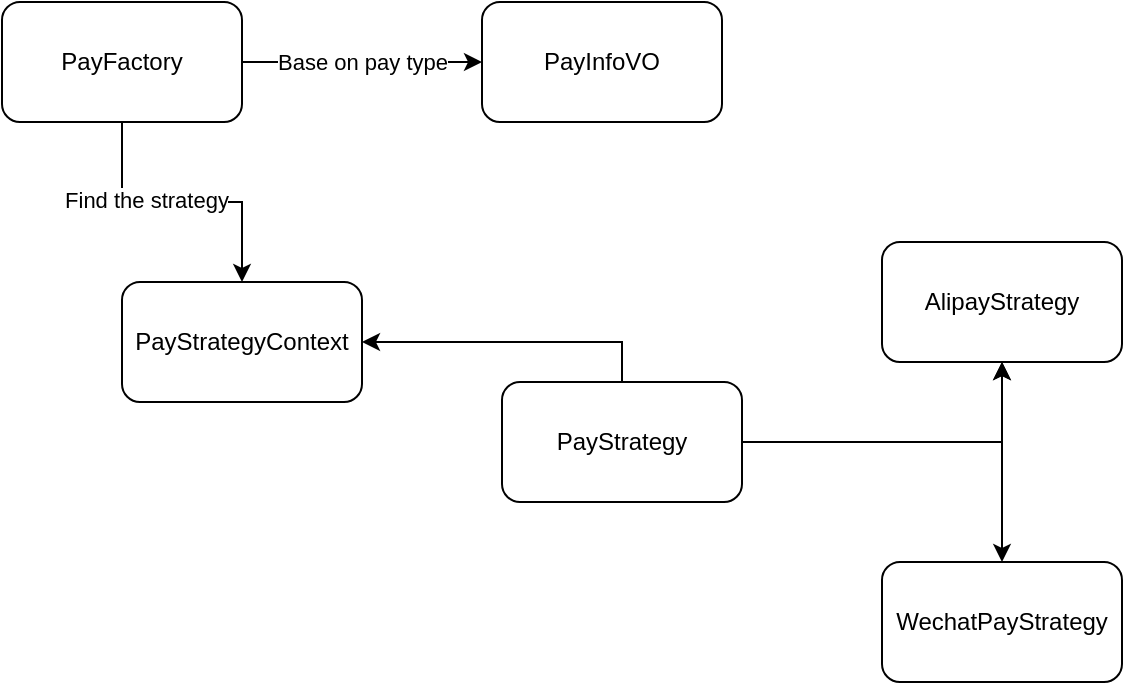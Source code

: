 <mxfile version="14.6.1" type="github">
  <diagram id="Z0_mZy_GFQR7K3SIdown" name="Page-1">
    <mxGraphModel dx="678" dy="477" grid="1" gridSize="10" guides="1" tooltips="1" connect="1" arrows="1" fold="1" page="1" pageScale="1" pageWidth="827" pageHeight="1169" math="0" shadow="0">
      <root>
        <mxCell id="0" />
        <mxCell id="1" parent="0" />
        <mxCell id="cn2O7pIZAjGuNFKCRrW5-1" value="PayInfoVO" style="rounded=1;whiteSpace=wrap;html=1;" vertex="1" parent="1">
          <mxGeometry x="300" y="180" width="120" height="60" as="geometry" />
        </mxCell>
        <mxCell id="cn2O7pIZAjGuNFKCRrW5-6" value="" style="edgeStyle=orthogonalEdgeStyle;rounded=0;orthogonalLoop=1;jettySize=auto;html=1;" edge="1" parent="1" source="cn2O7pIZAjGuNFKCRrW5-2" target="cn2O7pIZAjGuNFKCRrW5-5">
          <mxGeometry relative="1" as="geometry" />
        </mxCell>
        <mxCell id="cn2O7pIZAjGuNFKCRrW5-7" value="" style="edgeStyle=orthogonalEdgeStyle;rounded=0;orthogonalLoop=1;jettySize=auto;html=1;" edge="1" parent="1" source="cn2O7pIZAjGuNFKCRrW5-2" target="cn2O7pIZAjGuNFKCRrW5-5">
          <mxGeometry relative="1" as="geometry" />
        </mxCell>
        <mxCell id="cn2O7pIZAjGuNFKCRrW5-9" value="" style="edgeStyle=orthogonalEdgeStyle;rounded=0;orthogonalLoop=1;jettySize=auto;html=1;" edge="1" parent="1" source="cn2O7pIZAjGuNFKCRrW5-2" target="cn2O7pIZAjGuNFKCRrW5-8">
          <mxGeometry relative="1" as="geometry" />
        </mxCell>
        <mxCell id="cn2O7pIZAjGuNFKCRrW5-11" style="edgeStyle=orthogonalEdgeStyle;rounded=0;orthogonalLoop=1;jettySize=auto;html=1;exitX=0.5;exitY=0;exitDx=0;exitDy=0;entryX=1;entryY=0.5;entryDx=0;entryDy=0;" edge="1" parent="1" source="cn2O7pIZAjGuNFKCRrW5-2" target="cn2O7pIZAjGuNFKCRrW5-10">
          <mxGeometry relative="1" as="geometry" />
        </mxCell>
        <mxCell id="cn2O7pIZAjGuNFKCRrW5-2" value="PayStrategy" style="rounded=1;whiteSpace=wrap;html=1;" vertex="1" parent="1">
          <mxGeometry x="310" y="370" width="120" height="60" as="geometry" />
        </mxCell>
        <mxCell id="cn2O7pIZAjGuNFKCRrW5-5" value="AlipayStrategy&lt;br&gt;" style="whiteSpace=wrap;html=1;rounded=1;" vertex="1" parent="1">
          <mxGeometry x="500" y="300" width="120" height="60" as="geometry" />
        </mxCell>
        <mxCell id="cn2O7pIZAjGuNFKCRrW5-8" value="WechatPayStrategy" style="whiteSpace=wrap;html=1;rounded=1;" vertex="1" parent="1">
          <mxGeometry x="500" y="460" width="120" height="60" as="geometry" />
        </mxCell>
        <mxCell id="cn2O7pIZAjGuNFKCRrW5-10" value="PayStrategyContext" style="rounded=1;whiteSpace=wrap;html=1;" vertex="1" parent="1">
          <mxGeometry x="120" y="320" width="120" height="60" as="geometry" />
        </mxCell>
        <mxCell id="cn2O7pIZAjGuNFKCRrW5-13" value="Base on pay type" style="edgeStyle=orthogonalEdgeStyle;rounded=0;orthogonalLoop=1;jettySize=auto;html=1;exitX=1;exitY=0.5;exitDx=0;exitDy=0;" edge="1" parent="1" source="cn2O7pIZAjGuNFKCRrW5-12" target="cn2O7pIZAjGuNFKCRrW5-1">
          <mxGeometry relative="1" as="geometry" />
        </mxCell>
        <mxCell id="cn2O7pIZAjGuNFKCRrW5-14" style="edgeStyle=orthogonalEdgeStyle;rounded=0;orthogonalLoop=1;jettySize=auto;html=1;exitX=0.5;exitY=1;exitDx=0;exitDy=0;entryX=0.5;entryY=0;entryDx=0;entryDy=0;" edge="1" parent="1" source="cn2O7pIZAjGuNFKCRrW5-12" target="cn2O7pIZAjGuNFKCRrW5-10">
          <mxGeometry relative="1" as="geometry" />
        </mxCell>
        <mxCell id="cn2O7pIZAjGuNFKCRrW5-15" value="Find the strategy&lt;br&gt;" style="edgeLabel;html=1;align=center;verticalAlign=middle;resizable=0;points=[];" vertex="1" connectable="0" parent="cn2O7pIZAjGuNFKCRrW5-14">
          <mxGeometry x="-0.257" y="1" relative="1" as="geometry">
            <mxPoint as="offset" />
          </mxGeometry>
        </mxCell>
        <mxCell id="cn2O7pIZAjGuNFKCRrW5-12" value="PayFactory" style="rounded=1;whiteSpace=wrap;html=1;" vertex="1" parent="1">
          <mxGeometry x="60" y="180" width="120" height="60" as="geometry" />
        </mxCell>
      </root>
    </mxGraphModel>
  </diagram>
</mxfile>
